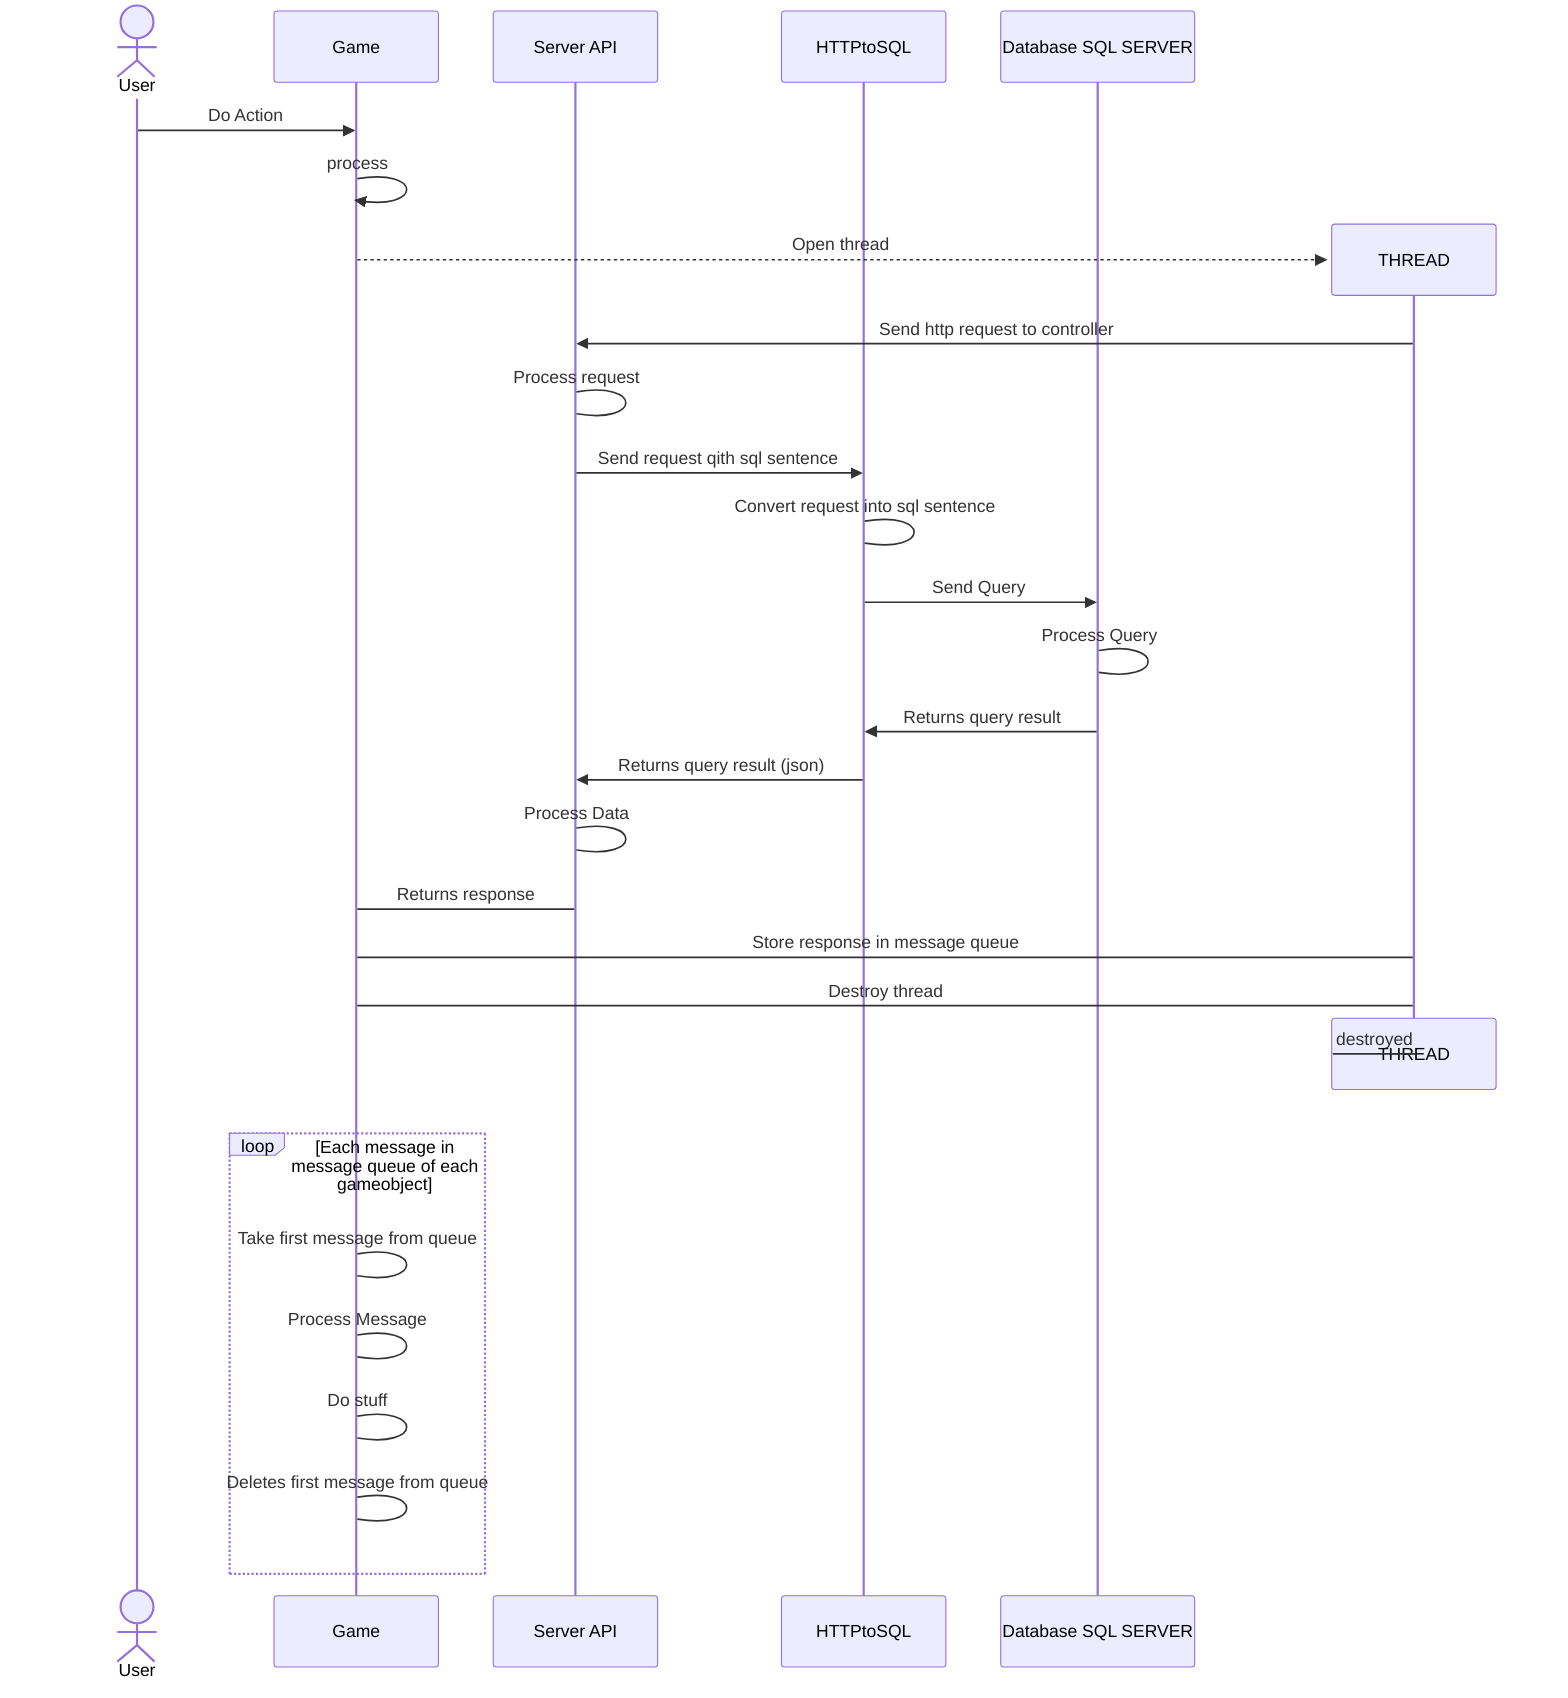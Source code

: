 sequenceDiagram
  actor user as User
  participant client as Game
  participant server as Server API
  participant httpsql as HTTPtoSQL
  participant database as Database SQL SERVER
%% 1
  user->>client: Do Action
  client->>client: process
%% 1
  create participant thread as THREAD
  client-->>thread:Open thread
  thread->>server:Send http request to controller
  server->server:Process request
  server->>httpsql:Send request qith sql sentence
  httpsql->httpsql:Convert request into sql sentence
  httpsql->>database:Send Query
  database->database:Process Query
%% 3
  database->>httpsql:Returns query result
  httpsql->>server:Returns query result (json)
  server->server:Process Data
  server->client:Returns response
  thread->client:Store response in message queue
  client->thread:Destroy thread
  destroy thread
  thread->thread:destroyed
  
%% 4
  loop Each message in message queue of each gameobject
    client->client:Take first message from queue
    client->client:Process Message
    client->client:Do stuff
    client->client:Deletes first message from queue
  end